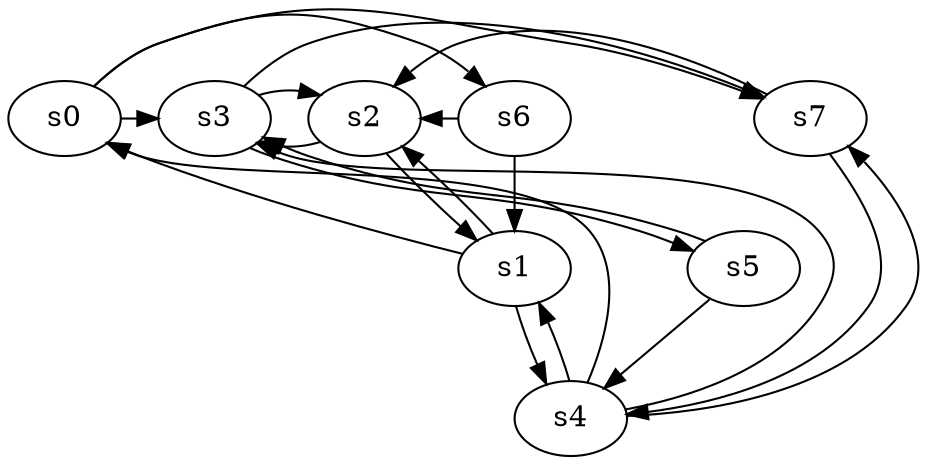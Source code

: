 digraph game_0610_complex_8 {
    s0 [name="s0", player=1];
    s1 [name="s1", player=0];
    s2 [name="s2", player=1];
    s3 [name="s3", player=0, target=1];
    s4 [name="s4", player=1, target=1];
    s5 [name="s5", player=0];
    s6 [name="s6", player=1];
    s7 [name="s7", player=0, target=1];

    s0 -> s3 [constraint="time % 4 == 0"];
    s0 -> s6 [constraint="time % 4 == 0 || time % 3 == 2"];
    s0 -> s7 [constraint="!(time % 6 == 2)"];
    s1 -> s0 [constraint="time % 2 == 0 && time % 3 == 2"];
    s1 -> s2 [constraint="time == 1 || time == 3 || time == 8 || time == 15 || time == 19"];
    s1 -> s4;
    s2 -> s1 [constraint="time == 0 || time == 6 || time == 16 || time == 17 || time == 19"];
    s2 -> s3 [constraint="time == 0 || time == 10 || time == 15"];
    s3 -> s2 [constraint="time == 13 || time == 15 || time == 24"];
    s3 -> s5 [constraint="time % 4 == 3 || time % 4 == 2"];
    s3 -> s7 [constraint="!(time % 6 == 3)"];
    s4 -> s0 [constraint="time % 4 == 1 || time % 2 == 1"];
    s4 -> s1 [constraint="!(time % 6 == 0)"];
    s4 -> s3 [constraint="time == 19 || time == 25"];
    s4 -> s7 [constraint="time % 8 == 3"];
    s5 -> s3 [constraint="!(time % 4 == 1)"];
    s5 -> s4;
    s6 -> s1;
    s6 -> s2 [constraint="time % 2 == 0 && time % 5 == 0"];
    s7 -> s2 [constraint="time % 5 == 1 || time % 4 == 0"];
    s7 -> s4 [constraint="time % 2 == 0 && time % 4 == 3"];
}

